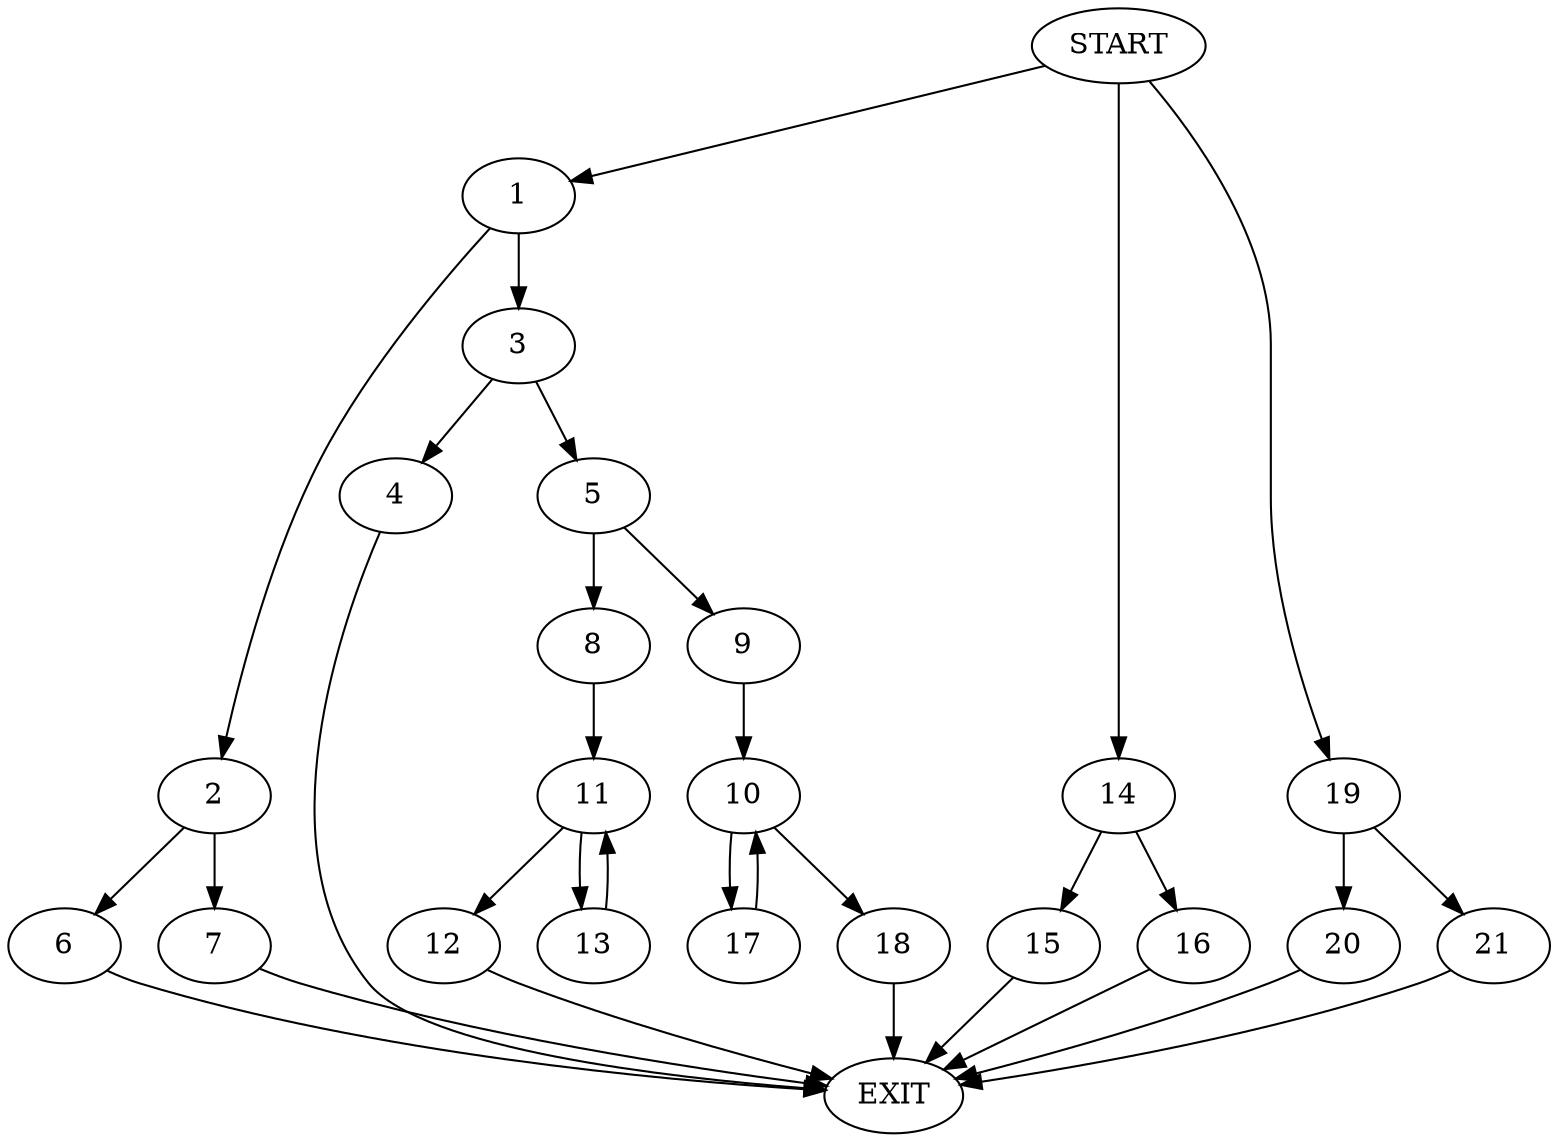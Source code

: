 digraph {
0 [label="START"]
22 [label="EXIT"]
0 -> 1
1 -> 2
1 -> 3
3 -> 4
3 -> 5
2 -> 6
2 -> 7
7 -> 22
6 -> 22
4 -> 22
5 -> 8
5 -> 9
9 -> 10
8 -> 11
11 -> 12
11 -> 13
12 -> 22
13 -> 11
0 -> 14
14 -> 15
14 -> 16
15 -> 22
16 -> 22
10 -> 17
10 -> 18
17 -> 10
18 -> 22
0 -> 19
19 -> 20
19 -> 21
20 -> 22
21 -> 22
}
